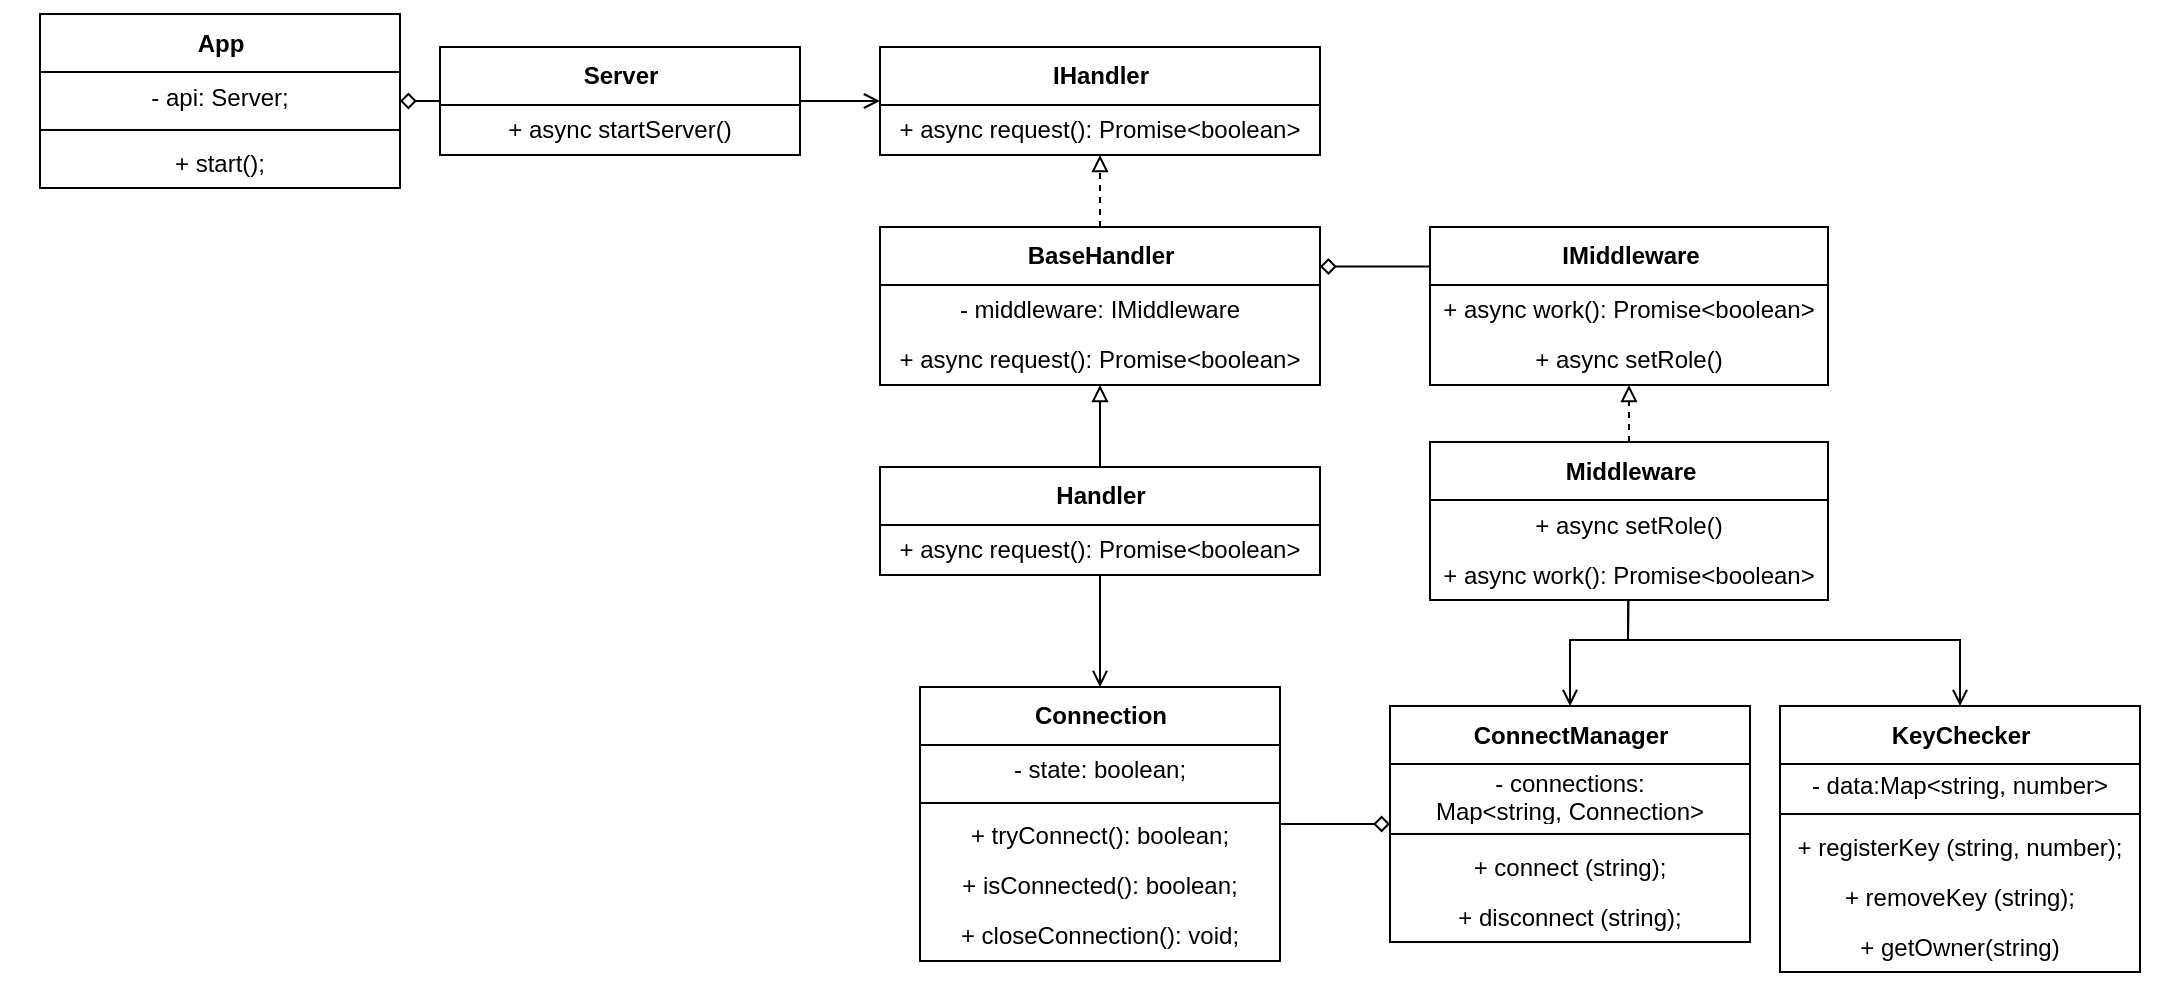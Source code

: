 <mxfile>
    <diagram id="Z2Oj7f3uNy_a7WbCBddI" name="Page-1">
        <mxGraphModel dx="1246" dy="775" grid="0" gridSize="10" guides="1" tooltips="1" connect="1" arrows="1" fold="1" page="0" pageScale="1" pageWidth="1169" pageHeight="827" math="0" shadow="0">
            <root>
                <mxCell id="0"/>
                <mxCell id="1" parent="0"/>
                <mxCell id="58" value="" style="whiteSpace=wrap;html=1;strokeColor=none;" parent="1" vertex="1">
                    <mxGeometry x="60" y="170" width="1080" height="490" as="geometry"/>
                </mxCell>
                <mxCell id="2" value="IMiddleware" style="swimlane;fontStyle=1;align=center;verticalAlign=middle;childLayout=stackLayout;horizontal=1;startSize=29;horizontalStack=0;resizeParent=1;resizeParentMax=0;resizeLast=0;collapsible=0;marginBottom=0;html=1;" parent="1" vertex="1">
                    <mxGeometry x="775" y="283.5" width="199" height="79" as="geometry"/>
                </mxCell>
                <mxCell id="59" value="+ async work(): Promise&amp;lt;boolean&amp;gt;" style="text;html=1;strokeColor=none;fillColor=none;align=center;verticalAlign=middle;spacingLeft=4;spacingRight=4;overflow=hidden;rotatable=0;points=[[0,0.5],[1,0.5]];portConstraint=eastwest;" vertex="1" parent="2">
                    <mxGeometry y="29" width="199" height="25" as="geometry"/>
                </mxCell>
                <mxCell id="3" value="+ async setRole()" style="text;html=1;strokeColor=none;fillColor=none;align=center;verticalAlign=middle;spacingLeft=4;spacingRight=4;overflow=hidden;rotatable=0;points=[[0,0.5],[1,0.5]];portConstraint=eastwest;" parent="2" vertex="1">
                    <mxGeometry y="54" width="199" height="25" as="geometry"/>
                </mxCell>
                <mxCell id="46" style="edgeStyle=none;html=1;exitX=0.5;exitY=0;exitDx=0;exitDy=0;dashed=1;endArrow=block;endFill=0;" parent="1" source="6" target="2" edge="1">
                    <mxGeometry relative="1" as="geometry">
                        <mxPoint x="845.476" y="359.5" as="targetPoint"/>
                    </mxGeometry>
                </mxCell>
                <mxCell id="54" style="edgeStyle=none;html=1;entryX=0.5;entryY=0;entryDx=0;entryDy=0;startArrow=none;startFill=0;endArrow=open;endFill=0;rounded=0;" parent="1" source="6" target="30" edge="1">
                    <mxGeometry relative="1" as="geometry">
                        <Array as="points">
                            <mxPoint x="874" y="490"/>
                            <mxPoint x="845" y="490"/>
                        </Array>
                    </mxGeometry>
                </mxCell>
                <mxCell id="55" style="edgeStyle=none;html=1;startArrow=none;startFill=0;endArrow=open;endFill=0;rounded=0;" parent="1" source="6" target="36" edge="1">
                    <mxGeometry relative="1" as="geometry">
                        <Array as="points">
                            <mxPoint x="874" y="490"/>
                            <mxPoint x="1040" y="490"/>
                        </Array>
                    </mxGeometry>
                </mxCell>
                <mxCell id="6" value="Middleware" style="swimlane;fontStyle=1;align=center;verticalAlign=middle;childLayout=stackLayout;horizontal=1;startSize=29;horizontalStack=0;resizeParent=1;resizeParentMax=0;resizeLast=0;collapsible=0;marginBottom=0;html=1;" parent="1" vertex="1">
                    <mxGeometry x="775" y="391" width="199" height="79" as="geometry"/>
                </mxCell>
                <mxCell id="60" value="+ async setRole()" style="text;html=1;strokeColor=none;fillColor=none;align=center;verticalAlign=middle;spacingLeft=4;spacingRight=4;overflow=hidden;rotatable=0;points=[[0,0.5],[1,0.5]];portConstraint=eastwest;" vertex="1" parent="6">
                    <mxGeometry y="29" width="199" height="25" as="geometry"/>
                </mxCell>
                <mxCell id="7" value="+ async work(): Promise&amp;lt;boolean&amp;gt;" style="text;html=1;strokeColor=none;fillColor=none;align=center;verticalAlign=middle;spacingLeft=4;spacingRight=4;overflow=hidden;rotatable=0;points=[[0,0.5],[1,0.5]];portConstraint=eastwest;" parent="6" vertex="1">
                    <mxGeometry y="54" width="199" height="25" as="geometry"/>
                </mxCell>
                <mxCell id="8" value="IHandler" style="swimlane;fontStyle=1;align=center;verticalAlign=middle;childLayout=stackLayout;horizontal=1;startSize=29;horizontalStack=0;resizeParent=1;resizeParentMax=0;resizeLast=0;collapsible=0;marginBottom=0;html=1;" parent="1" vertex="1">
                    <mxGeometry x="500" y="193.5" width="220" height="54" as="geometry"/>
                </mxCell>
                <mxCell id="9" value="+ async request(): Promise&amp;lt;boolean&amp;gt;" style="text;html=1;strokeColor=none;fillColor=none;align=center;verticalAlign=middle;spacingLeft=4;spacingRight=4;overflow=hidden;rotatable=0;points=[[0,0.5],[1,0.5]];portConstraint=eastwest;" parent="8" vertex="1">
                    <mxGeometry y="29" width="220" height="25" as="geometry"/>
                </mxCell>
                <mxCell id="45" style="edgeStyle=none;html=1;exitX=0.5;exitY=0;exitDx=0;exitDy=0;endArrow=block;endFill=0;dashed=1;" parent="1" source="10" target="8" edge="1">
                    <mxGeometry relative="1" as="geometry"/>
                </mxCell>
                <mxCell id="49" style="edgeStyle=none;html=1;exitX=1;exitY=0.25;exitDx=0;exitDy=0;entryX=0;entryY=0.25;entryDx=0;entryDy=0;startArrow=diamond;startFill=0;endArrow=none;endFill=0;" parent="1" source="10" target="2" edge="1">
                    <mxGeometry relative="1" as="geometry"/>
                </mxCell>
                <mxCell id="10" value="BaseHandler" style="swimlane;fontStyle=1;align=center;verticalAlign=middle;childLayout=stackLayout;horizontal=1;startSize=29;horizontalStack=0;resizeParent=1;resizeParentMax=0;resizeLast=0;collapsible=0;marginBottom=0;html=1;" parent="1" vertex="1">
                    <mxGeometry x="500" y="283.5" width="220" height="79" as="geometry"/>
                </mxCell>
                <mxCell id="11" value="- middleware: IMiddleware" style="text;html=1;strokeColor=none;fillColor=none;align=center;verticalAlign=middle;spacingLeft=4;spacingRight=4;overflow=hidden;rotatable=0;points=[[0,0.5],[1,0.5]];portConstraint=eastwest;" parent="10" vertex="1">
                    <mxGeometry y="29" width="220" height="25" as="geometry"/>
                </mxCell>
                <mxCell id="21" value="+ async request(): Promise&amp;lt;boolean&amp;gt;" style="text;html=1;strokeColor=none;fillColor=none;align=center;verticalAlign=middle;spacingLeft=4;spacingRight=4;overflow=hidden;rotatable=0;points=[[0,0.5],[1,0.5]];portConstraint=eastwest;" parent="10" vertex="1">
                    <mxGeometry y="54" width="220" height="25" as="geometry"/>
                </mxCell>
                <mxCell id="56" style="edgeStyle=none;rounded=0;html=1;exitX=1;exitY=0.5;exitDx=0;exitDy=0;startArrow=none;startFill=0;endArrow=open;endFill=0;" parent="1" source="12" target="8" edge="1">
                    <mxGeometry relative="1" as="geometry">
                        <mxPoint x="560" y="203.5" as="targetPoint"/>
                    </mxGeometry>
                </mxCell>
                <mxCell id="12" value="Server" style="swimlane;fontStyle=1;align=center;verticalAlign=middle;childLayout=stackLayout;horizontal=1;startSize=29;horizontalStack=0;resizeParent=1;resizeParentMax=0;resizeLast=0;collapsible=0;marginBottom=0;html=1;" parent="1" vertex="1">
                    <mxGeometry x="280" y="193.5" width="180" height="54" as="geometry"/>
                </mxCell>
                <mxCell id="13" value="+ async startServer()" style="text;html=1;strokeColor=none;fillColor=none;align=center;verticalAlign=middle;spacingLeft=4;spacingRight=4;overflow=hidden;rotatable=0;points=[[0,0.5],[1,0.5]];portConstraint=eastwest;" parent="12" vertex="1">
                    <mxGeometry y="29" width="180" height="25" as="geometry"/>
                </mxCell>
                <mxCell id="22" value="Connection" style="swimlane;fontStyle=1;align=center;verticalAlign=middle;childLayout=stackLayout;horizontal=1;startSize=29;horizontalStack=0;resizeParent=1;resizeParentMax=0;resizeLast=0;collapsible=0;marginBottom=0;html=1;" parent="1" vertex="1">
                    <mxGeometry x="520" y="513.5" width="180" height="137" as="geometry"/>
                </mxCell>
                <mxCell id="29" value="- state: boolean;" style="text;html=1;strokeColor=none;fillColor=none;align=center;verticalAlign=middle;spacingLeft=4;spacingRight=4;overflow=hidden;rotatable=0;points=[[0,0.5],[1,0.5]];portConstraint=eastwest;" parent="22" vertex="1">
                    <mxGeometry y="29" width="180" height="25" as="geometry"/>
                </mxCell>
                <mxCell id="28" value="" style="line;strokeWidth=1;fillColor=none;align=left;verticalAlign=middle;spacingTop=-1;spacingLeft=3;spacingRight=3;rotatable=0;labelPosition=right;points=[];portConstraint=eastwest;" parent="22" vertex="1">
                    <mxGeometry y="54" width="180" height="8" as="geometry"/>
                </mxCell>
                <mxCell id="23" value="+ tryConnect(): boolean;&lt;br&gt;" style="text;html=1;strokeColor=none;fillColor=none;align=center;verticalAlign=middle;spacingLeft=4;spacingRight=4;overflow=hidden;rotatable=0;points=[[0,0.5],[1,0.5]];portConstraint=eastwest;" parent="22" vertex="1">
                    <mxGeometry y="62" width="180" height="25" as="geometry"/>
                </mxCell>
                <mxCell id="26" value="+ isConnected(): boolean;" style="text;html=1;strokeColor=none;fillColor=none;align=center;verticalAlign=middle;spacingLeft=4;spacingRight=4;overflow=hidden;rotatable=0;points=[[0,0.5],[1,0.5]];portConstraint=eastwest;" parent="22" vertex="1">
                    <mxGeometry y="87" width="180" height="25" as="geometry"/>
                </mxCell>
                <mxCell id="27" value="+ closeConnection(): void;" style="text;html=1;strokeColor=none;fillColor=none;align=center;verticalAlign=middle;spacingLeft=4;spacingRight=4;overflow=hidden;rotatable=0;points=[[0,0.5],[1,0.5]];portConstraint=eastwest;" parent="22" vertex="1">
                    <mxGeometry y="112" width="180" height="25" as="geometry"/>
                </mxCell>
                <mxCell id="47" style="edgeStyle=none;html=1;endArrow=none;endFill=0;startArrow=diamond;startFill=0;" parent="1" source="30" target="22" edge="1">
                    <mxGeometry relative="1" as="geometry"/>
                </mxCell>
                <mxCell id="30" value="ConnectManager" style="swimlane;fontStyle=1;align=center;verticalAlign=middle;childLayout=stackLayout;horizontal=1;startSize=29;horizontalStack=0;resizeParent=1;resizeParentMax=0;resizeLast=0;collapsible=0;marginBottom=0;html=1;" parent="1" vertex="1">
                    <mxGeometry x="755" y="523" width="180" height="118" as="geometry"/>
                </mxCell>
                <mxCell id="31" value="- connections: &lt;br&gt;Map&amp;lt;string, Connection&amp;gt;" style="text;html=1;strokeColor=none;fillColor=none;align=center;verticalAlign=middle;spacingLeft=4;spacingRight=4;overflow=hidden;rotatable=0;points=[[0,0.5],[1,0.5]];portConstraint=eastwest;" parent="30" vertex="1">
                    <mxGeometry y="29" width="180" height="31" as="geometry"/>
                </mxCell>
                <mxCell id="32" value="" style="line;strokeWidth=1;fillColor=none;align=left;verticalAlign=middle;spacingTop=-1;spacingLeft=3;spacingRight=3;rotatable=0;labelPosition=right;points=[];portConstraint=eastwest;" parent="30" vertex="1">
                    <mxGeometry y="60" width="180" height="8" as="geometry"/>
                </mxCell>
                <mxCell id="33" value="+ connect (string);" style="text;html=1;strokeColor=none;fillColor=none;align=center;verticalAlign=middle;spacingLeft=4;spacingRight=4;overflow=hidden;rotatable=0;points=[[0,0.5],[1,0.5]];portConstraint=eastwest;" parent="30" vertex="1">
                    <mxGeometry y="68" width="180" height="25" as="geometry"/>
                </mxCell>
                <mxCell id="34" value="+ disconnect (string);" style="text;html=1;strokeColor=none;fillColor=none;align=center;verticalAlign=middle;spacingLeft=4;spacingRight=4;overflow=hidden;rotatable=0;points=[[0,0.5],[1,0.5]];portConstraint=eastwest;" parent="30" vertex="1">
                    <mxGeometry y="93" width="180" height="25" as="geometry"/>
                </mxCell>
                <mxCell id="36" value="KeyChecker" style="swimlane;fontStyle=1;align=center;verticalAlign=middle;childLayout=stackLayout;horizontal=1;startSize=29;horizontalStack=0;resizeParent=1;resizeParentMax=0;resizeLast=0;collapsible=0;marginBottom=0;html=1;" parent="1" vertex="1">
                    <mxGeometry x="950" y="523" width="180" height="133" as="geometry"/>
                </mxCell>
                <mxCell id="37" value="- data:Map&amp;lt;string, number&amp;gt;" style="text;html=1;strokeColor=none;fillColor=none;align=center;verticalAlign=middle;spacingLeft=4;spacingRight=4;overflow=hidden;rotatable=0;points=[[0,0.5],[1,0.5]];portConstraint=eastwest;" parent="36" vertex="1">
                    <mxGeometry y="29" width="180" height="21" as="geometry"/>
                </mxCell>
                <mxCell id="38" value="" style="line;strokeWidth=1;fillColor=none;align=left;verticalAlign=middle;spacingTop=-1;spacingLeft=3;spacingRight=3;rotatable=0;labelPosition=right;points=[];portConstraint=eastwest;" parent="36" vertex="1">
                    <mxGeometry y="50" width="180" height="8" as="geometry"/>
                </mxCell>
                <mxCell id="39" value="+ registerKey (string, number);" style="text;html=1;strokeColor=none;fillColor=none;align=center;verticalAlign=middle;spacingLeft=4;spacingRight=4;overflow=hidden;rotatable=0;points=[[0,0.5],[1,0.5]];portConstraint=eastwest;" parent="36" vertex="1">
                    <mxGeometry y="58" width="180" height="25" as="geometry"/>
                </mxCell>
                <mxCell id="40" value="+ removeKey (string);" style="text;html=1;strokeColor=none;fillColor=none;align=center;verticalAlign=middle;spacingLeft=4;spacingRight=4;overflow=hidden;rotatable=0;points=[[0,0.5],[1,0.5]];portConstraint=eastwest;" parent="36" vertex="1">
                    <mxGeometry y="83" width="180" height="25" as="geometry"/>
                </mxCell>
                <mxCell id="41" value="+ getOwner(string)" style="text;html=1;strokeColor=none;fillColor=none;align=center;verticalAlign=middle;spacingLeft=4;spacingRight=4;overflow=hidden;rotatable=0;points=[[0,0.5],[1,0.5]];portConstraint=eastwest;" parent="36" vertex="1">
                    <mxGeometry y="108" width="180" height="25" as="geometry"/>
                </mxCell>
                <mxCell id="48" style="edgeStyle=none;html=1;startArrow=diamond;startFill=0;endArrow=none;endFill=0;" parent="1" source="42" target="12" edge="1">
                    <mxGeometry relative="1" as="geometry"/>
                </mxCell>
                <mxCell id="42" value="App" style="swimlane;fontStyle=1;align=center;verticalAlign=middle;childLayout=stackLayout;horizontal=1;startSize=29;horizontalStack=0;resizeParent=1;resizeParentMax=0;resizeLast=0;collapsible=0;marginBottom=0;html=1;" parent="1" vertex="1">
                    <mxGeometry x="80" y="177" width="180" height="87" as="geometry"/>
                </mxCell>
                <mxCell id="44" value="- api: Server;" style="text;html=1;strokeColor=none;fillColor=none;align=center;verticalAlign=middle;spacingLeft=4;spacingRight=4;overflow=hidden;rotatable=0;points=[[0,0.5],[1,0.5]];portConstraint=eastwest;" parent="42" vertex="1">
                    <mxGeometry y="29" width="180" height="25" as="geometry"/>
                </mxCell>
                <mxCell id="18" value="" style="line;strokeWidth=1;fillColor=none;align=left;verticalAlign=middle;spacingTop=-1;spacingLeft=3;spacingRight=3;rotatable=0;labelPosition=right;points=[];portConstraint=eastwest;" parent="42" vertex="1">
                    <mxGeometry y="54" width="180" height="8" as="geometry"/>
                </mxCell>
                <mxCell id="43" value="+ start();" style="text;html=1;strokeColor=none;fillColor=none;align=center;verticalAlign=middle;spacingLeft=4;spacingRight=4;overflow=hidden;rotatable=0;points=[[0,0.5],[1,0.5]];portConstraint=eastwest;" parent="42" vertex="1">
                    <mxGeometry y="62" width="180" height="25" as="geometry"/>
                </mxCell>
                <mxCell id="53" style="edgeStyle=none;html=1;entryX=0.5;entryY=0;entryDx=0;entryDy=0;startArrow=none;startFill=0;endArrow=open;endFill=0;" parent="1" source="50" target="22" edge="1">
                    <mxGeometry relative="1" as="geometry"/>
                </mxCell>
                <mxCell id="57" style="edgeStyle=none;rounded=0;html=1;exitX=0.5;exitY=0;exitDx=0;exitDy=0;startArrow=none;startFill=0;endArrow=block;endFill=0;" parent="1" source="50" target="10" edge="1">
                    <mxGeometry relative="1" as="geometry"/>
                </mxCell>
                <mxCell id="50" value="Handler" style="swimlane;fontStyle=1;align=center;verticalAlign=middle;childLayout=stackLayout;horizontal=1;startSize=29;horizontalStack=0;resizeParent=1;resizeParentMax=0;resizeLast=0;collapsible=0;marginBottom=0;html=1;" parent="1" vertex="1">
                    <mxGeometry x="500" y="403.5" width="220" height="54" as="geometry"/>
                </mxCell>
                <mxCell id="52" value="+ async request(): Promise&amp;lt;boolean&amp;gt;" style="text;html=1;strokeColor=none;fillColor=none;align=center;verticalAlign=middle;spacingLeft=4;spacingRight=4;overflow=hidden;rotatable=0;points=[[0,0.5],[1,0.5]];portConstraint=eastwest;" parent="50" vertex="1">
                    <mxGeometry y="29" width="220" height="25" as="geometry"/>
                </mxCell>
            </root>
        </mxGraphModel>
    </diagram>
</mxfile>